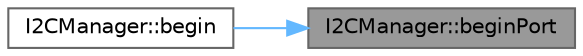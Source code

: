 digraph "I2CManager::beginPort"
{
 // LATEX_PDF_SIZE
  bgcolor="transparent";
  edge [fontname=Helvetica,fontsize=10,labelfontname=Helvetica,labelfontsize=10];
  node [fontname=Helvetica,fontsize=10,shape=box,height=0.2,width=0.4];
  rankdir="RL";
  Node1 [id="Node000001",label="I2CManager::beginPort",height=0.2,width=0.4,color="gray40", fillcolor="grey60", style="filled", fontcolor="black",tooltip="Initialize a specific I2C bus."];
  Node1 -> Node2 [id="edge1_Node000001_Node000002",dir="back",color="steelblue1",style="solid",tooltip=" "];
  Node2 [id="Node000002",label="I2CManager::begin",height=0.2,width=0.4,color="grey40", fillcolor="white", style="filled",URL="$class_i2_c_manager.html#aedf0c62c8372508d899c7ea9018eb0bc",tooltip="Initialize default I2C buses."];
}
